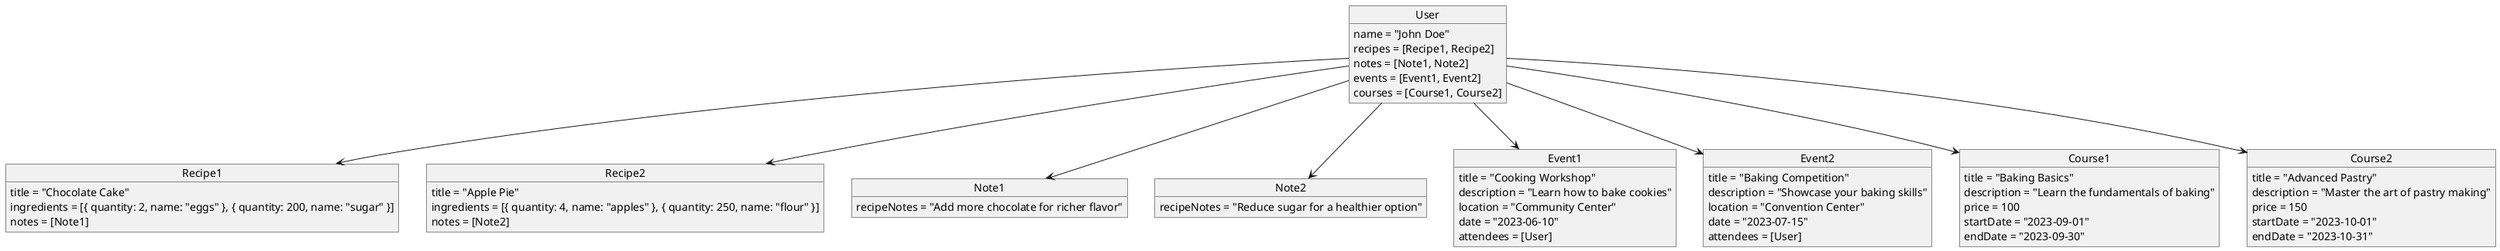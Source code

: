 @startuml
object User {
  name = "John Doe"
  recipes = [Recipe1, Recipe2]
  notes = [Note1, Note2]
  events = [Event1, Event2]
  courses = [Course1, Course2]
}

object Recipe1 {
  title = "Chocolate Cake"
  ingredients = [{ quantity: 2, name: "eggs" }, { quantity: 200, name: "sugar" }]
  notes = [Note1]
}

object Recipe2 {
  title = "Apple Pie"
  ingredients = [{ quantity: 4, name: "apples" }, { quantity: 250, name: "flour" }]
  notes = [Note2]
}

object Note1 {
  recipeNotes = "Add more chocolate for richer flavor"
}

object Note2 {
  recipeNotes = "Reduce sugar for a healthier option"
}

object Event1 {
  title = "Cooking Workshop"
  description = "Learn how to bake cookies"
  location = "Community Center"
  date = "2023-06-10"
  attendees = [User]
}

object Event2 {
  title = "Baking Competition"
  description = "Showcase your baking skills"
  location = "Convention Center"
  date = "2023-07-15"
  attendees = [User]
}

object Course1 {
  title = "Baking Basics"
  description = "Learn the fundamentals of baking"
  price = 100
  startDate = "2023-09-01"
  endDate = "2023-09-30"
}

object Course2 {
  title = "Advanced Pastry"
  description = "Master the art of pastry making"
  price = 150
  startDate = "2023-10-01"
  endDate = "2023-10-31"
}

User --> Recipe1
User --> Recipe2
User --> Note1
User --> Note2
User --> Event1
User --> Event2
User --> Course1
User --> Course2
@enduml
